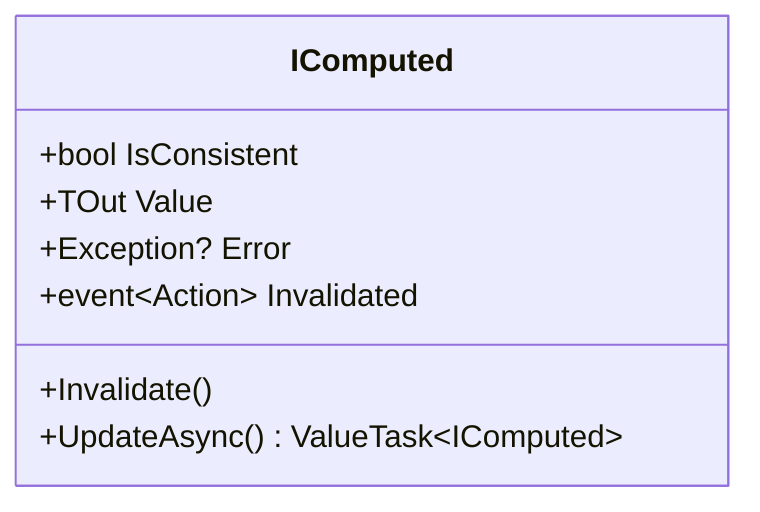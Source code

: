 classDiagram
  class IComputed {
    +bool IsConsistent
    +TOut Value
    +Exception? Error
    +event~Action~ Invalidated

    +Invalidate()
    +UpdateAsync() ValueTask~IComputed~
  }